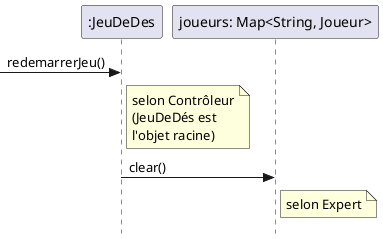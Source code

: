 @startuml RDCU pour redemarrerJeu
skinparam style strictuml
participant ":JeuDeDes" as JD
participant "joueurs: Map<String, Joueur>" as M

-> JD : redemarrerJeu()

note right JD
selon Contrôleur
(JeuDeDés est
l'objet racine)
end note

JD -> M : clear()

note right M
selon Expert
end note
@enduml
